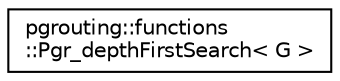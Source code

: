 digraph "Graphical Class Hierarchy"
{
 // LATEX_PDF_SIZE
  edge [fontname="Helvetica",fontsize="10",labelfontname="Helvetica",labelfontsize="10"];
  node [fontname="Helvetica",fontsize="10",shape=record];
  rankdir="LR";
  Node0 [label="pgrouting::functions\l::Pgr_depthFirstSearch\< G \>",height=0.2,width=0.4,color="black", fillcolor="white", style="filled",URL="$classpgrouting_1_1functions_1_1Pgr__depthFirstSearch.html",tooltip=" "];
}
